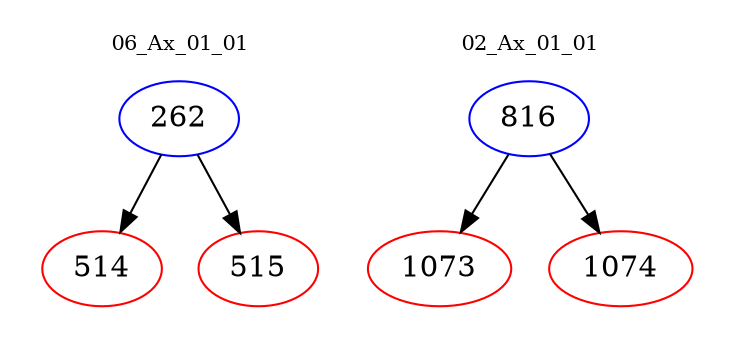 digraph{
subgraph cluster_0 {
color = white
label = "06_Ax_01_01";
fontsize=10;
T0_262 [label="262", color="blue"]
T0_262 -> T0_514 [color="black"]
T0_514 [label="514", color="red"]
T0_262 -> T0_515 [color="black"]
T0_515 [label="515", color="red"]
}
subgraph cluster_1 {
color = white
label = "02_Ax_01_01";
fontsize=10;
T1_816 [label="816", color="blue"]
T1_816 -> T1_1073 [color="black"]
T1_1073 [label="1073", color="red"]
T1_816 -> T1_1074 [color="black"]
T1_1074 [label="1074", color="red"]
}
}
